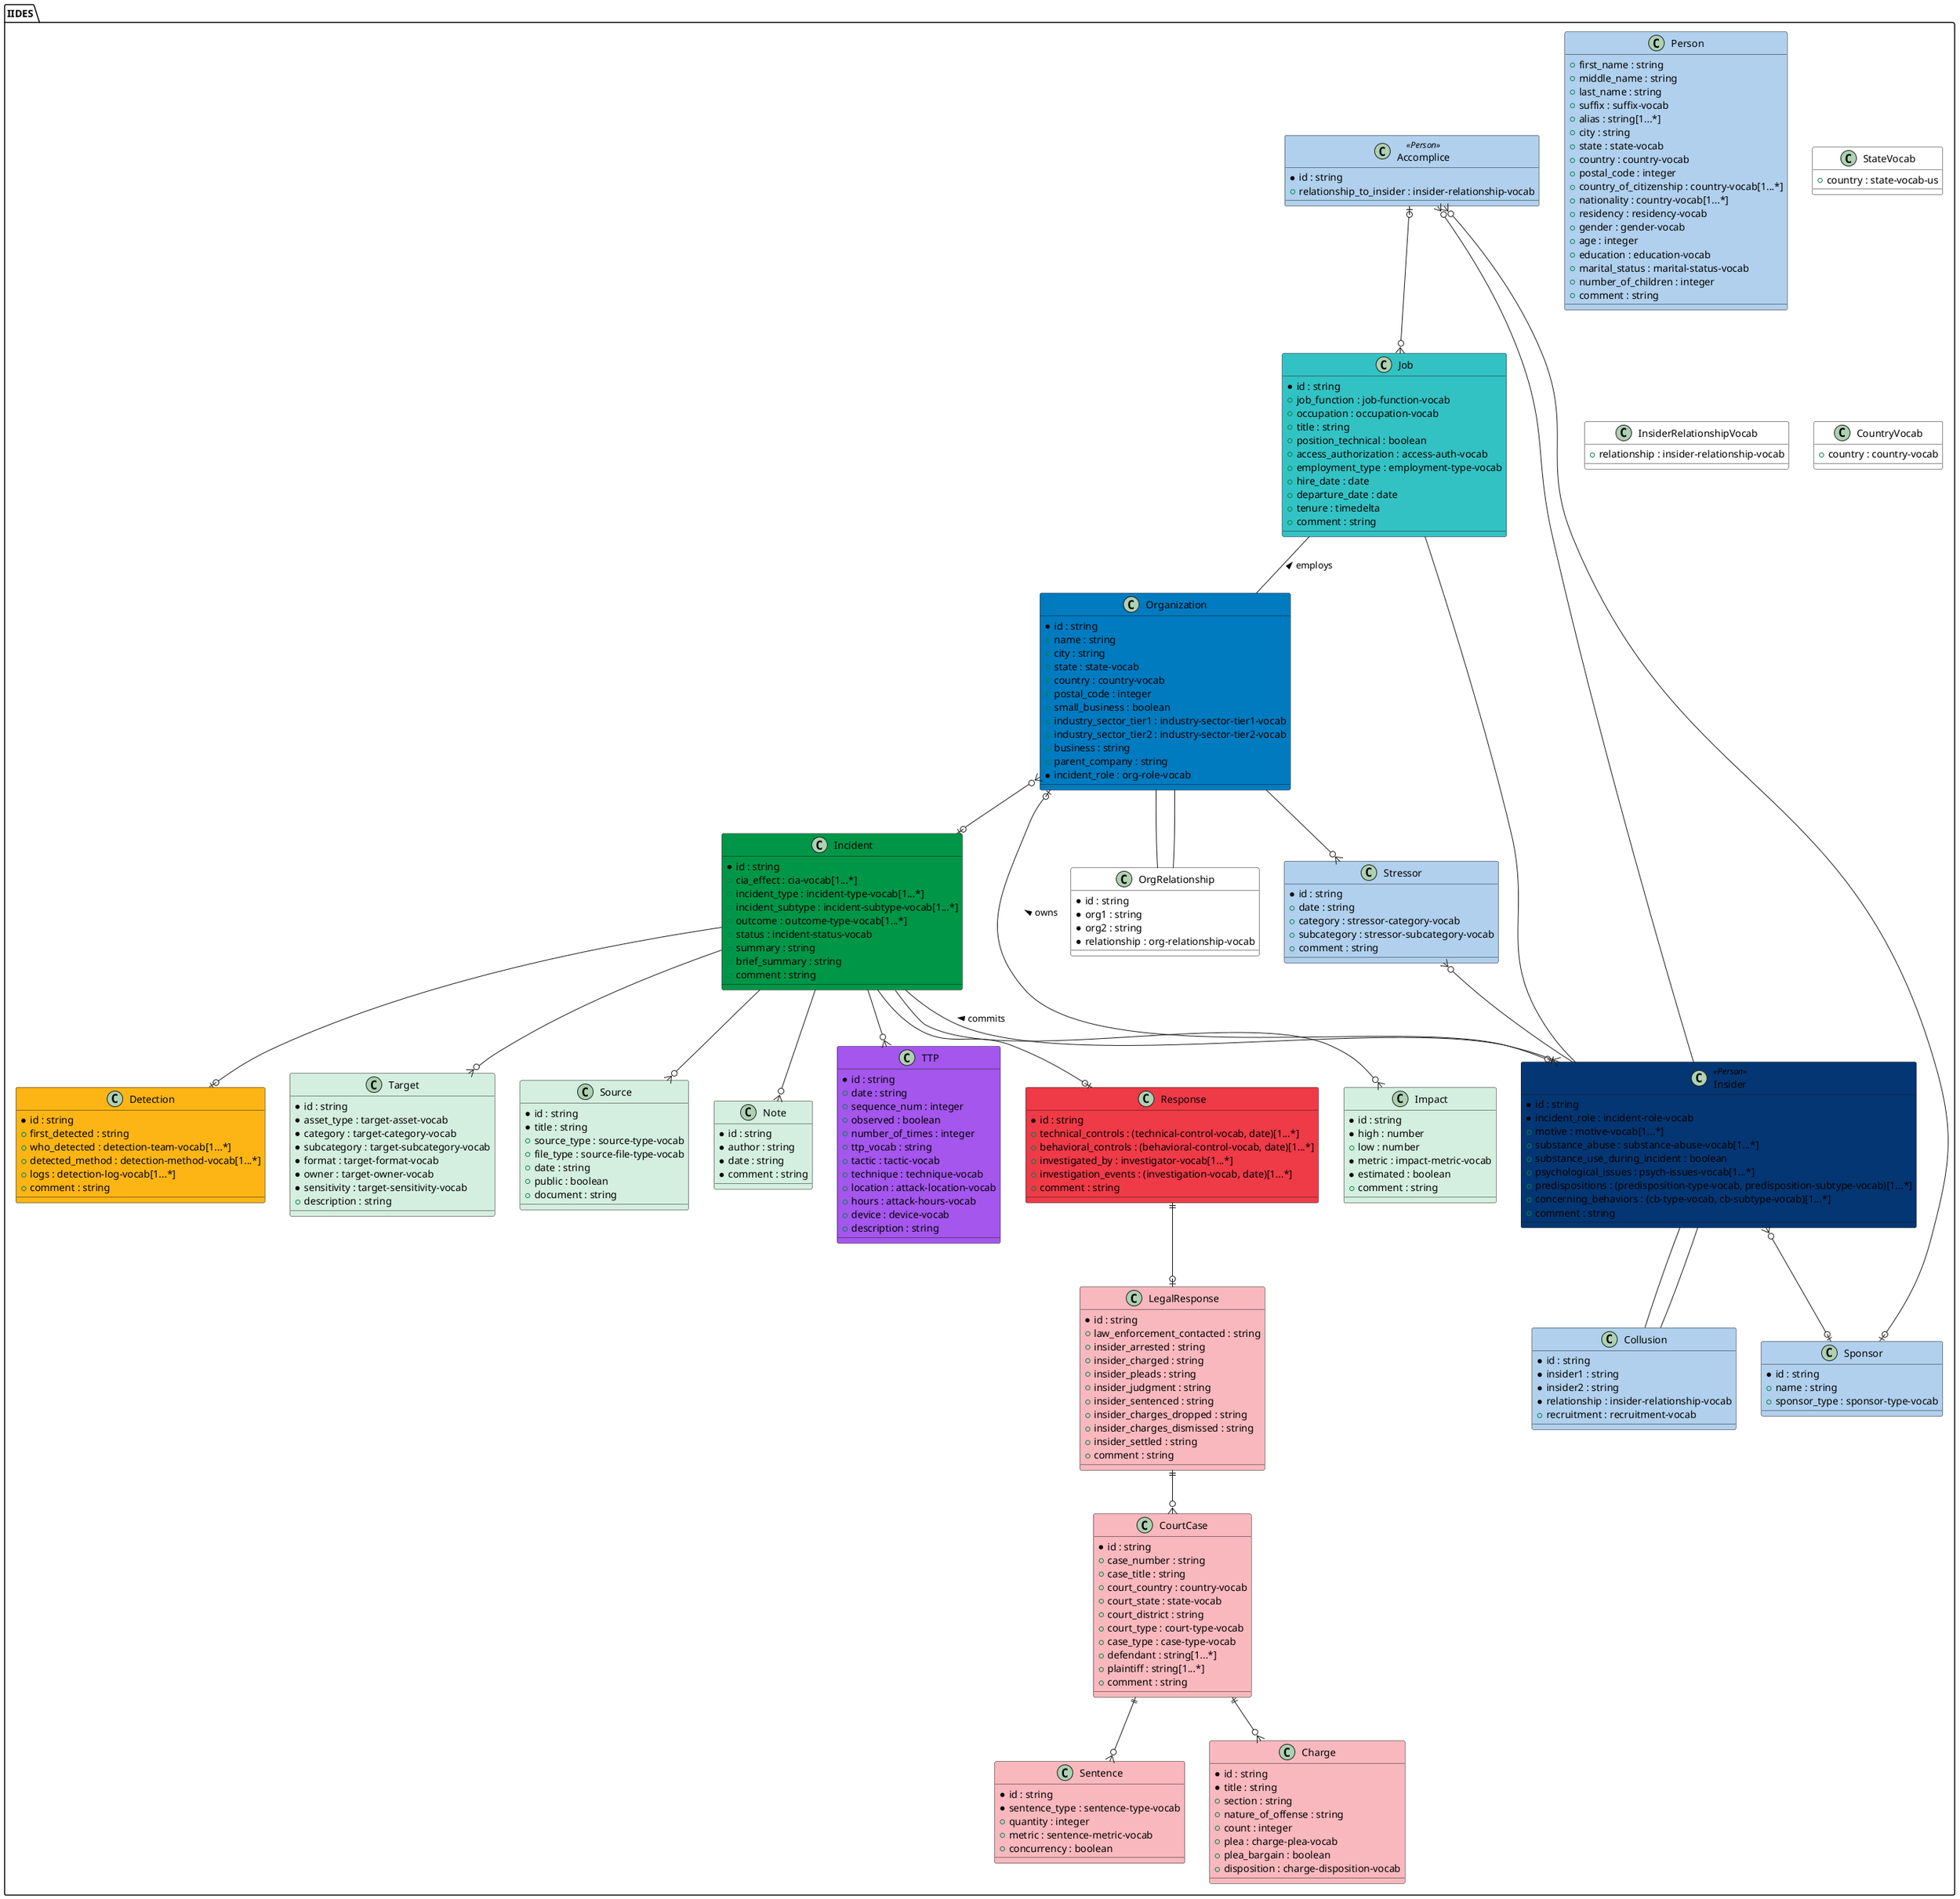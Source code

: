 @startuml IIDES
package "IIDES" #fff {


class Sponsor #b0d0ed {
	* id : string 
	+ name : string 
	+ sponsor_type : sponsor-type-vocab 
}
class Stressor #b0d0ed {
	* id : string 
	+ date : string 
	+ category : stressor-category-vocab 
	+ subcategory : stressor-subcategory-vocab 
	+ comment : string 
}
class Accomplice <<Person>> #b0d0ed {
	* id : string 
	+ relationship_to_insider : insider-relationship-vocab 
}
class Target #D4EFDF {
	* id : string 
	* asset_type : target-asset-vocab 
	* category : target-category-vocab 
	* subcategory : target-subcategory-vocab 
	* format : target-format-vocab 
	* owner : target-owner-vocab 
	* sensitivity : target-sensitivity-vocab 
	+ description : string 
}
class Incident #009647 {
	* id : string 
	+ cia_effect : cia-vocab[1...*] 
	+ incident_type : incident-type-vocab[1...*] 
	+ incident_subtype : incident-subtype-vocab[1...*] 
	+ outcome : outcome-type-vocab[1...*] 
	+ status : incident-status-vocab 
	+ summary : string 
	+ brief_summary : string 
	+ comment : string 
}
class Source #D4EFDF {
	* id : string 
	* title : string 
	+ source_type : source-type-vocab 
	+ file_type : source-file-type-vocab 
	+ date : string 
	+ public : boolean 
	+ document : string 
}
class LegalResponse #f9b8bd {
	* id : string 
	+ law_enforcement_contacted : string 
	+ insider_arrested : string 
	+ insider_charged : string 
	+ insider_pleads : string 
	+ insider_judgment : string 
	+ insider_sentenced : string 
	+ insider_charges_dropped : string 
	+ insider_charges_dismissed : string 
	+ insider_settled : string 
	+ comment : string 
}
class Person #b0d0ed {
	+ first_name : string 
	+ middle_name : string 
	+ last_name : string 
	+ suffix : suffix-vocab 
	+ alias : string[1...*] 
	+ city : string 
	+ state : state-vocab 
	+ country : country-vocab 
	+ postal_code : integer 
	+ country_of_citizenship : country-vocab[1...*] 
	+ nationality : country-vocab[1...*] 
	+ residency : residency-vocab 
	+ gender : gender-vocab 
	+ age : integer 
	+ education : education-vocab 
	+ marital_status : marital-status-vocab 
	+ number_of_children : integer 
	+ comment : string 
}
class Note #D4EFDF {
	* id : string 
	* author : string 
	* date : string 
	* comment : string 
}
class Sentence #f9b8bd {
	* id : string 
	* sentence_type : sentence-type-vocab 
	+ quantity : integer 
	+ metric : sentence-metric-vocab 
	+ concurrency : boolean 
}
class TTP #A456ED {
	* id : string 
	+ date : string 
	+ sequence_num : integer 
	+ observed : boolean 
	+ number_of_times : integer 
	+ ttp_vocab : string 
	+ tactic : tactic-vocab 
	+ technique : technique-vocab 
	+ location : attack-location-vocab 
	+ hours : attack-hours-vocab 
	+ device : device-vocab 
	+ description : string 
}
class Job #33c2C4 {
	* id : string 
	+ job_function : job-function-vocab 
	+ occupation : occupation-vocab 
	+ title : string 
	+ position_technical : boolean 
	+ access_authorization : access-auth-vocab 
	+ employment_type : employment-type-vocab 
	+ hire_date : date 
	+ departure_date : date 
	+ tenure : timedelta 
	+ comment : string 
}
class Charge #f9b8bd {
	* id : string 
	* title : string 
	+ section : string 
	+ nature_of_offense : string 
	+ count : integer 
	+ plea : charge-plea-vocab 
	+ plea_bargain : boolean 
	+ disposition : charge-disposition-vocab 
}
class Impact #D4EFDF {
	* id : string 
	* high : number 
	+ low : number 
	* metric : impact-metric-vocab 
	* estimated : boolean 
	+ comment : string 
}
class Organization #007BC0 {
	* id : string 
	+ name : string 
	+ city : string 
	+ state : state-vocab 
	+ country : country-vocab 
	+ postal_code : integer 
	+ small_business : boolean 
	+ industry_sector_tier1 : industry-sector-tier1-vocab 
	+ industry_sector_tier2 : industry-sector-tier2-vocab 
	+ business : string 
	+ parent_company : string 
	* incident_role : org-role-vocab 
}
class CourtCase #f9b8bd {
	* id : string 
	+ case_number : string 
	+ case_title : string 
	+ court_country : country-vocab 
	+ court_state : state-vocab 
	+ court_district : string 
	+ court_type : court-type-vocab 
	+ case_type : case-type-vocab 
	+ defendant : string[1...*] 
	+ plaintiff : string[1...*] 
	+ comment : string 
}
class Insider <<Person>> #043673 {
	* id : string 
	* incident_role : incident-role-vocab 
	+ motive : motive-vocab[1...*] 
	+ substance_abuse : substance-abuse-vocab[1...*] 
	+ substance_use_during_incident : boolean 
	+ psychological_issues : psych-issues-vocab[1...*] 
	+ predispositions : ({field} predisposition-type-vocab, predisposition-subtype-vocab)[1...*] 
	+ concerning_behaviors : ({field} cb-type-vocab, cb-subtype-vocab)[1...*] 
	+ comment : string 
}
class Response #EF3A47 {
	* id : string 
	+ technical_controls : ({field} technical-control-vocab, date)[1...*] 
	+ behavioral_controls : ({field} behavioral-control-vocab, date)[1...*] 
	+ investigated_by : investigator-vocab[1...*] 
	+ investigation_events : ({field} investigation-vocab, date)[1...*] 
	+ comment : string 
}
class Detection #FDB515 {
	* id : string 
	+ first_detected : string 
	+ who_detected : detection-team-vocab[1...*] 
	+ detected_method : detection-method-vocab[1...*] 
	+ logs : detection-log-vocab[1...*] 
	+ comment : string 
}
class StateVocab #FFFFFF {
	+ country : state-vocab-us 
}
class InsiderRelationshipVocab #FFFFFF {
	+ relationship : insider-relationship-vocab 
}
class CountryVocab #FFFFFF {
	+ country : country-vocab 
}
class OrgRelationship #FFFFFF {
	* id : string 
	* org1 : string 
	* org2 : string 
	* relationship : org-relationship-vocab 
}
class Collusion #b0d0ed {
	* id : string 
	* insider1 : string 
	* insider2 : string 
	* relationship : insider-relationship-vocab 
	+ recruitment : recruitment-vocab 
}

    Insider --o{ Accomplice
    Incident --|{ Insider : commits <
    Accomplice |o--o{ Job
    Job -- Organization : employs <
    Insider -- Job
    Organization }o--o| Incident
    Organization -- OrgRelationship
    OrgRelationship -- Organization
    Insider }o--o| Sponsor
    Accomplice }o--o| Sponsor
    Insider |o--o| Organization : owns >
    Insider -- Collusion
    Collusion -- Insider
    Incident --o{ Impact
    Incident --o{ Target
    Incident --o{ Source
    Incident --o{ Note
    CourtCase ||--o{ Charge
    CourtCase ||--o{ Sentence
    Incident --o| Detection
    Incident --o| Response
    Response ||--o| LegalResponse
    LegalResponse ||--o{ CourtCase
    Organization --o{ Stressor
    Stressor }o-- Insider
    Incident --o{ TTP
}
@enduml